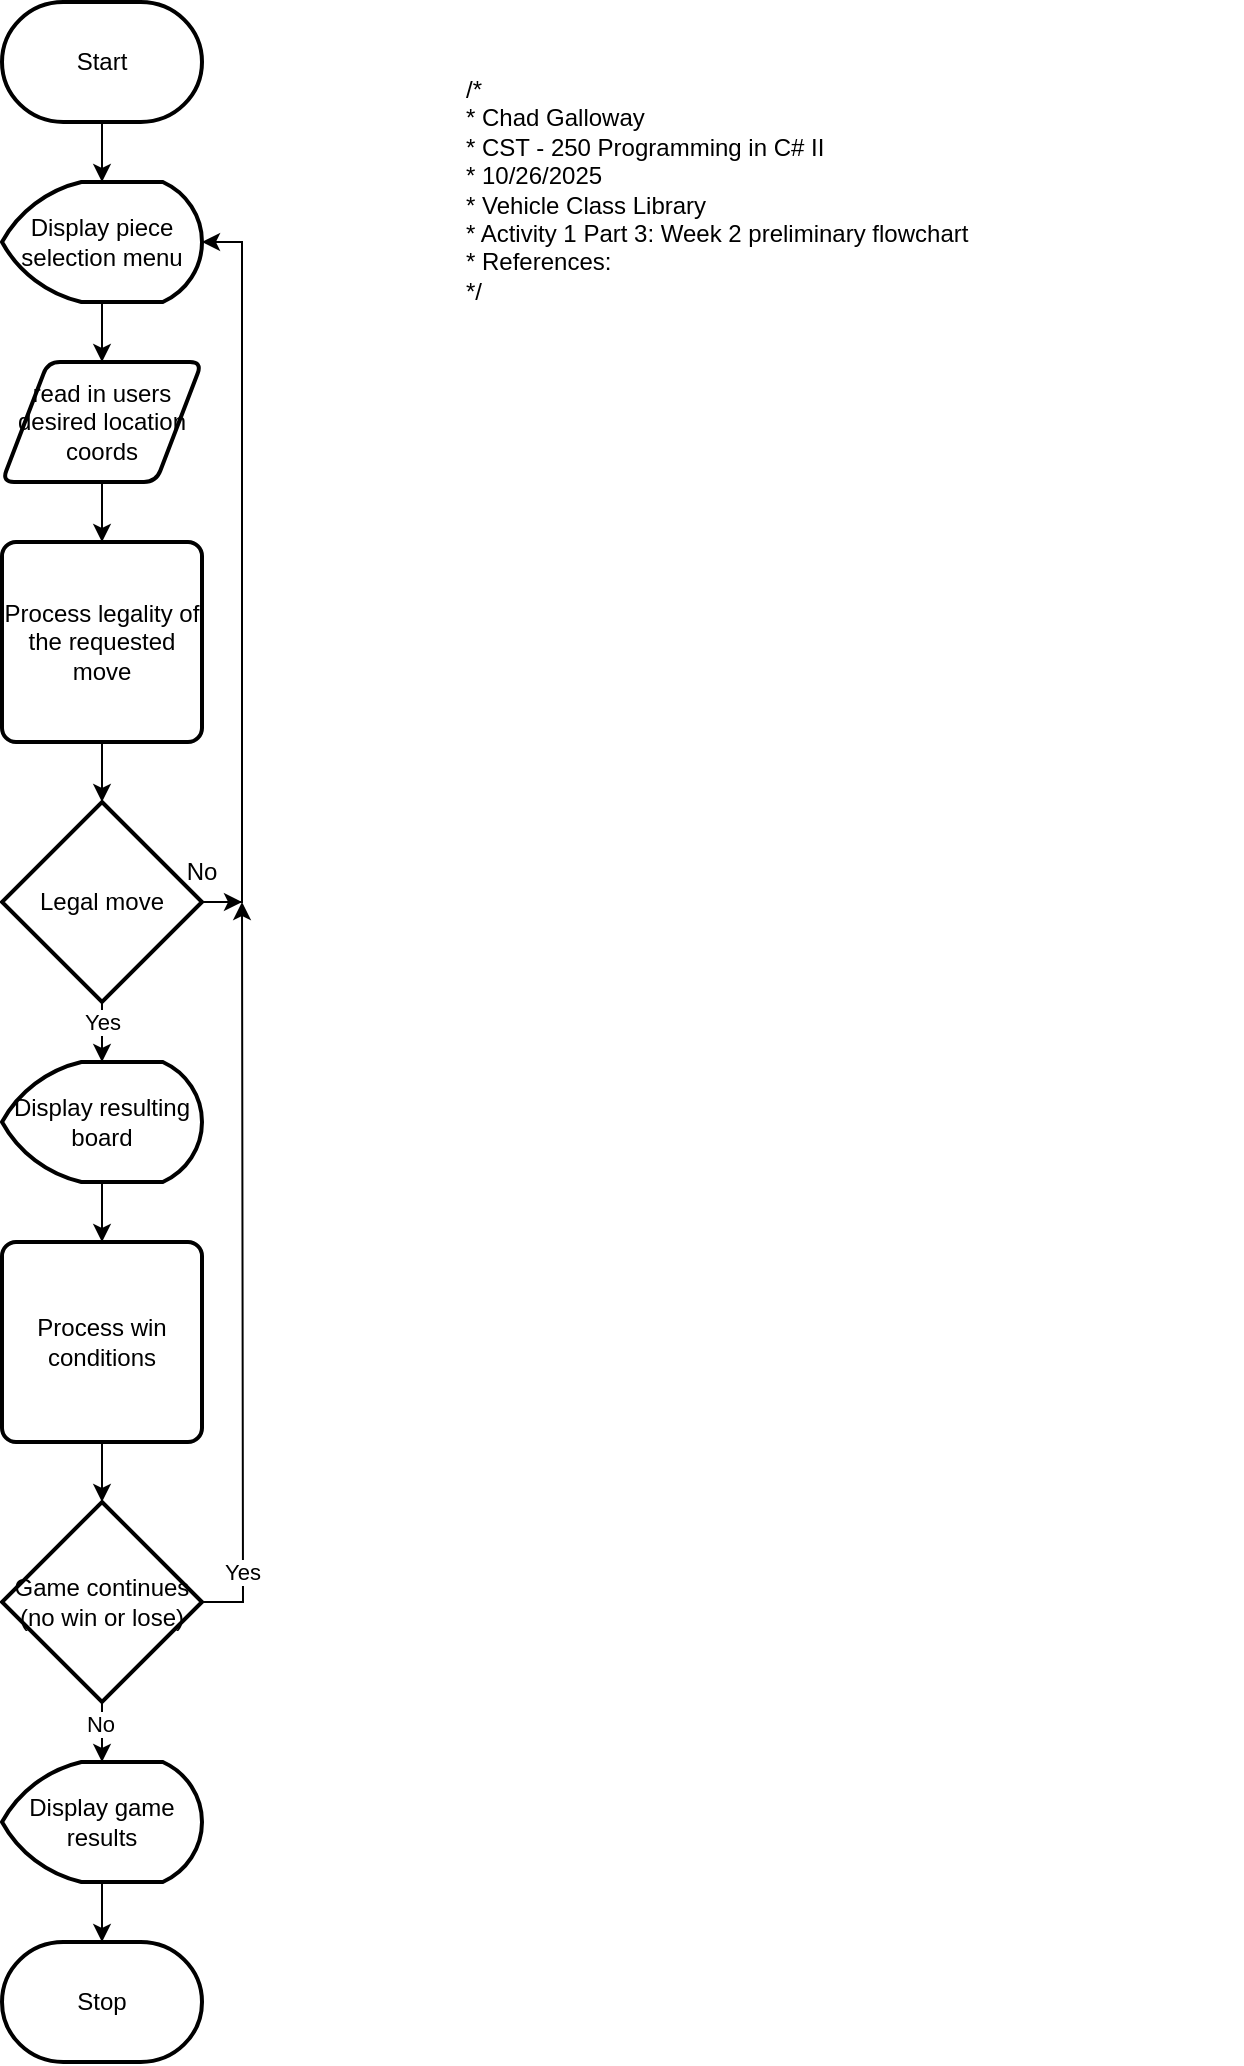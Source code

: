 <mxfile version="28.2.8">
  <diagram name="Page-1" id="N0VYhYUxLAoaGDoHVdfG">
    <mxGraphModel dx="1426" dy="743" grid="1" gridSize="10" guides="1" tooltips="1" connect="1" arrows="1" fold="1" page="1" pageScale="1" pageWidth="850" pageHeight="1100" math="0" shadow="0">
      <root>
        <mxCell id="0" />
        <mxCell id="1" parent="0" />
        <mxCell id="Ty4MtVZ6D-W1R_AtLPDX-26" value="" style="edgeStyle=orthogonalEdgeStyle;rounded=0;orthogonalLoop=1;jettySize=auto;html=1;" edge="1" parent="1" source="Ty4MtVZ6D-W1R_AtLPDX-1" target="Ty4MtVZ6D-W1R_AtLPDX-3">
          <mxGeometry relative="1" as="geometry" />
        </mxCell>
        <mxCell id="Ty4MtVZ6D-W1R_AtLPDX-1" value="Start" style="strokeWidth=2;html=1;shape=mxgraph.flowchart.terminator;whiteSpace=wrap;" vertex="1" parent="1">
          <mxGeometry x="30" y="30" width="100" height="60" as="geometry" />
        </mxCell>
        <mxCell id="Ty4MtVZ6D-W1R_AtLPDX-15" value="" style="edgeStyle=orthogonalEdgeStyle;rounded=0;orthogonalLoop=1;jettySize=auto;html=1;" edge="1" parent="1" source="Ty4MtVZ6D-W1R_AtLPDX-2" target="Ty4MtVZ6D-W1R_AtLPDX-4">
          <mxGeometry relative="1" as="geometry" />
        </mxCell>
        <mxCell id="Ty4MtVZ6D-W1R_AtLPDX-2" value="read in users desired location coords" style="shape=parallelogram;html=1;strokeWidth=2;perimeter=parallelogramPerimeter;whiteSpace=wrap;rounded=1;arcSize=12;size=0.23;" vertex="1" parent="1">
          <mxGeometry x="30" y="210" width="100" height="60" as="geometry" />
        </mxCell>
        <mxCell id="Ty4MtVZ6D-W1R_AtLPDX-14" value="" style="edgeStyle=orthogonalEdgeStyle;rounded=0;orthogonalLoop=1;jettySize=auto;html=1;" edge="1" parent="1" source="Ty4MtVZ6D-W1R_AtLPDX-3" target="Ty4MtVZ6D-W1R_AtLPDX-2">
          <mxGeometry relative="1" as="geometry" />
        </mxCell>
        <mxCell id="Ty4MtVZ6D-W1R_AtLPDX-3" value="Display piece selection menu" style="strokeWidth=2;html=1;shape=mxgraph.flowchart.display;whiteSpace=wrap;" vertex="1" parent="1">
          <mxGeometry x="30" y="120" width="100" height="60" as="geometry" />
        </mxCell>
        <mxCell id="Ty4MtVZ6D-W1R_AtLPDX-16" value="" style="edgeStyle=orthogonalEdgeStyle;rounded=0;orthogonalLoop=1;jettySize=auto;html=1;" edge="1" parent="1" source="Ty4MtVZ6D-W1R_AtLPDX-4" target="Ty4MtVZ6D-W1R_AtLPDX-5">
          <mxGeometry relative="1" as="geometry" />
        </mxCell>
        <mxCell id="Ty4MtVZ6D-W1R_AtLPDX-4" value="Process legality of the requested move" style="rounded=1;whiteSpace=wrap;html=1;absoluteArcSize=1;arcSize=14;strokeWidth=2;" vertex="1" parent="1">
          <mxGeometry x="30" y="300" width="100" height="100" as="geometry" />
        </mxCell>
        <mxCell id="Ty4MtVZ6D-W1R_AtLPDX-13" style="edgeStyle=orthogonalEdgeStyle;rounded=0;orthogonalLoop=1;jettySize=auto;html=1;exitX=1;exitY=0.5;exitDx=0;exitDy=0;exitPerimeter=0;" edge="1" parent="1" source="Ty4MtVZ6D-W1R_AtLPDX-5">
          <mxGeometry relative="1" as="geometry">
            <mxPoint x="150" y="480" as="targetPoint" />
          </mxGeometry>
        </mxCell>
        <mxCell id="Ty4MtVZ6D-W1R_AtLPDX-17" value="" style="edgeStyle=orthogonalEdgeStyle;rounded=0;orthogonalLoop=1;jettySize=auto;html=1;" edge="1" parent="1" source="Ty4MtVZ6D-W1R_AtLPDX-5" target="Ty4MtVZ6D-W1R_AtLPDX-7">
          <mxGeometry relative="1" as="geometry">
            <Array as="points">
              <mxPoint x="80" y="540" />
              <mxPoint x="80" y="540" />
            </Array>
          </mxGeometry>
        </mxCell>
        <mxCell id="Ty4MtVZ6D-W1R_AtLPDX-25" value="Yes" style="edgeLabel;html=1;align=center;verticalAlign=middle;resizable=0;points=[];" vertex="1" connectable="0" parent="Ty4MtVZ6D-W1R_AtLPDX-17">
          <mxGeometry x="-0.333" relative="1" as="geometry">
            <mxPoint as="offset" />
          </mxGeometry>
        </mxCell>
        <mxCell id="Ty4MtVZ6D-W1R_AtLPDX-5" value="Legal move" style="strokeWidth=2;html=1;shape=mxgraph.flowchart.decision;whiteSpace=wrap;" vertex="1" parent="1">
          <mxGeometry x="30" y="430" width="100" height="100" as="geometry" />
        </mxCell>
        <mxCell id="Ty4MtVZ6D-W1R_AtLPDX-6" style="edgeStyle=orthogonalEdgeStyle;rounded=0;orthogonalLoop=1;jettySize=auto;html=1;exitX=1;exitY=0.5;exitDx=0;exitDy=0;exitPerimeter=0;entryX=1;entryY=0.5;entryDx=0;entryDy=0;entryPerimeter=0;" edge="1" parent="1" source="Ty4MtVZ6D-W1R_AtLPDX-5" target="Ty4MtVZ6D-W1R_AtLPDX-3">
          <mxGeometry relative="1" as="geometry" />
        </mxCell>
        <mxCell id="Ty4MtVZ6D-W1R_AtLPDX-18" value="" style="edgeStyle=orthogonalEdgeStyle;rounded=0;orthogonalLoop=1;jettySize=auto;html=1;" edge="1" parent="1" source="Ty4MtVZ6D-W1R_AtLPDX-7" target="Ty4MtVZ6D-W1R_AtLPDX-8">
          <mxGeometry relative="1" as="geometry" />
        </mxCell>
        <mxCell id="Ty4MtVZ6D-W1R_AtLPDX-7" value="Display resulting board" style="strokeWidth=2;html=1;shape=mxgraph.flowchart.display;whiteSpace=wrap;" vertex="1" parent="1">
          <mxGeometry x="30" y="560" width="100" height="60" as="geometry" />
        </mxCell>
        <mxCell id="Ty4MtVZ6D-W1R_AtLPDX-19" value="" style="edgeStyle=orthogonalEdgeStyle;rounded=0;orthogonalLoop=1;jettySize=auto;html=1;" edge="1" parent="1" source="Ty4MtVZ6D-W1R_AtLPDX-8" target="Ty4MtVZ6D-W1R_AtLPDX-11">
          <mxGeometry relative="1" as="geometry" />
        </mxCell>
        <mxCell id="Ty4MtVZ6D-W1R_AtLPDX-8" value="Process win conditions" style="rounded=1;whiteSpace=wrap;html=1;absoluteArcSize=1;arcSize=14;strokeWidth=2;" vertex="1" parent="1">
          <mxGeometry x="30" y="650" width="100" height="100" as="geometry" />
        </mxCell>
        <mxCell id="Ty4MtVZ6D-W1R_AtLPDX-21" value="" style="edgeStyle=orthogonalEdgeStyle;rounded=0;orthogonalLoop=1;jettySize=auto;html=1;" edge="1" parent="1" source="Ty4MtVZ6D-W1R_AtLPDX-9" target="Ty4MtVZ6D-W1R_AtLPDX-10">
          <mxGeometry relative="1" as="geometry" />
        </mxCell>
        <mxCell id="Ty4MtVZ6D-W1R_AtLPDX-9" value="Display game results" style="strokeWidth=2;html=1;shape=mxgraph.flowchart.display;whiteSpace=wrap;" vertex="1" parent="1">
          <mxGeometry x="30" y="910" width="100" height="60" as="geometry" />
        </mxCell>
        <mxCell id="Ty4MtVZ6D-W1R_AtLPDX-10" value="Stop" style="strokeWidth=2;html=1;shape=mxgraph.flowchart.terminator;whiteSpace=wrap;" vertex="1" parent="1">
          <mxGeometry x="30" y="1000" width="100" height="60" as="geometry" />
        </mxCell>
        <mxCell id="Ty4MtVZ6D-W1R_AtLPDX-12" style="edgeStyle=orthogonalEdgeStyle;rounded=0;orthogonalLoop=1;jettySize=auto;html=1;exitX=1;exitY=0.5;exitDx=0;exitDy=0;exitPerimeter=0;" edge="1" parent="1" source="Ty4MtVZ6D-W1R_AtLPDX-11">
          <mxGeometry relative="1" as="geometry">
            <mxPoint x="150" y="480" as="targetPoint" />
          </mxGeometry>
        </mxCell>
        <mxCell id="Ty4MtVZ6D-W1R_AtLPDX-23" value="Yes" style="edgeLabel;html=1;align=center;verticalAlign=middle;resizable=0;points=[];" vertex="1" connectable="0" parent="Ty4MtVZ6D-W1R_AtLPDX-12">
          <mxGeometry x="-0.805" y="1" relative="1" as="geometry">
            <mxPoint as="offset" />
          </mxGeometry>
        </mxCell>
        <mxCell id="Ty4MtVZ6D-W1R_AtLPDX-20" value="" style="edgeStyle=orthogonalEdgeStyle;rounded=0;orthogonalLoop=1;jettySize=auto;html=1;" edge="1" parent="1" source="Ty4MtVZ6D-W1R_AtLPDX-11" target="Ty4MtVZ6D-W1R_AtLPDX-9">
          <mxGeometry relative="1" as="geometry" />
        </mxCell>
        <mxCell id="Ty4MtVZ6D-W1R_AtLPDX-22" value="No" style="edgeLabel;html=1;align=center;verticalAlign=middle;resizable=0;points=[];" vertex="1" connectable="0" parent="Ty4MtVZ6D-W1R_AtLPDX-20">
          <mxGeometry x="0.24" y="-1" relative="1" as="geometry">
            <mxPoint as="offset" />
          </mxGeometry>
        </mxCell>
        <mxCell id="Ty4MtVZ6D-W1R_AtLPDX-11" value="Game continues (no win or lose)" style="strokeWidth=2;html=1;shape=mxgraph.flowchart.decision;whiteSpace=wrap;" vertex="1" parent="1">
          <mxGeometry x="30" y="780" width="100" height="100" as="geometry" />
        </mxCell>
        <mxCell id="Ty4MtVZ6D-W1R_AtLPDX-24" value="No" style="text;html=1;whiteSpace=wrap;strokeColor=none;fillColor=none;align=center;verticalAlign=middle;rounded=0;" vertex="1" parent="1">
          <mxGeometry x="100" y="450" width="60" height="30" as="geometry" />
        </mxCell>
        <mxCell id="Ty4MtVZ6D-W1R_AtLPDX-27" value="/*&lt;br&gt; * Chad Galloway&lt;br&gt; * CST - 250 Programming in C# II&lt;br&gt; * 10/26/2025&lt;br&gt; * Vehicle Class Library&lt;br&gt; * Activity 1 Part 3: Week 2 preliminary flowchart&lt;br&gt; * References:&lt;br&gt; */" style="text;whiteSpace=wrap;html=1;" vertex="1" parent="1">
          <mxGeometry x="260" y="60" width="390" height="130" as="geometry" />
        </mxCell>
      </root>
    </mxGraphModel>
  </diagram>
</mxfile>

